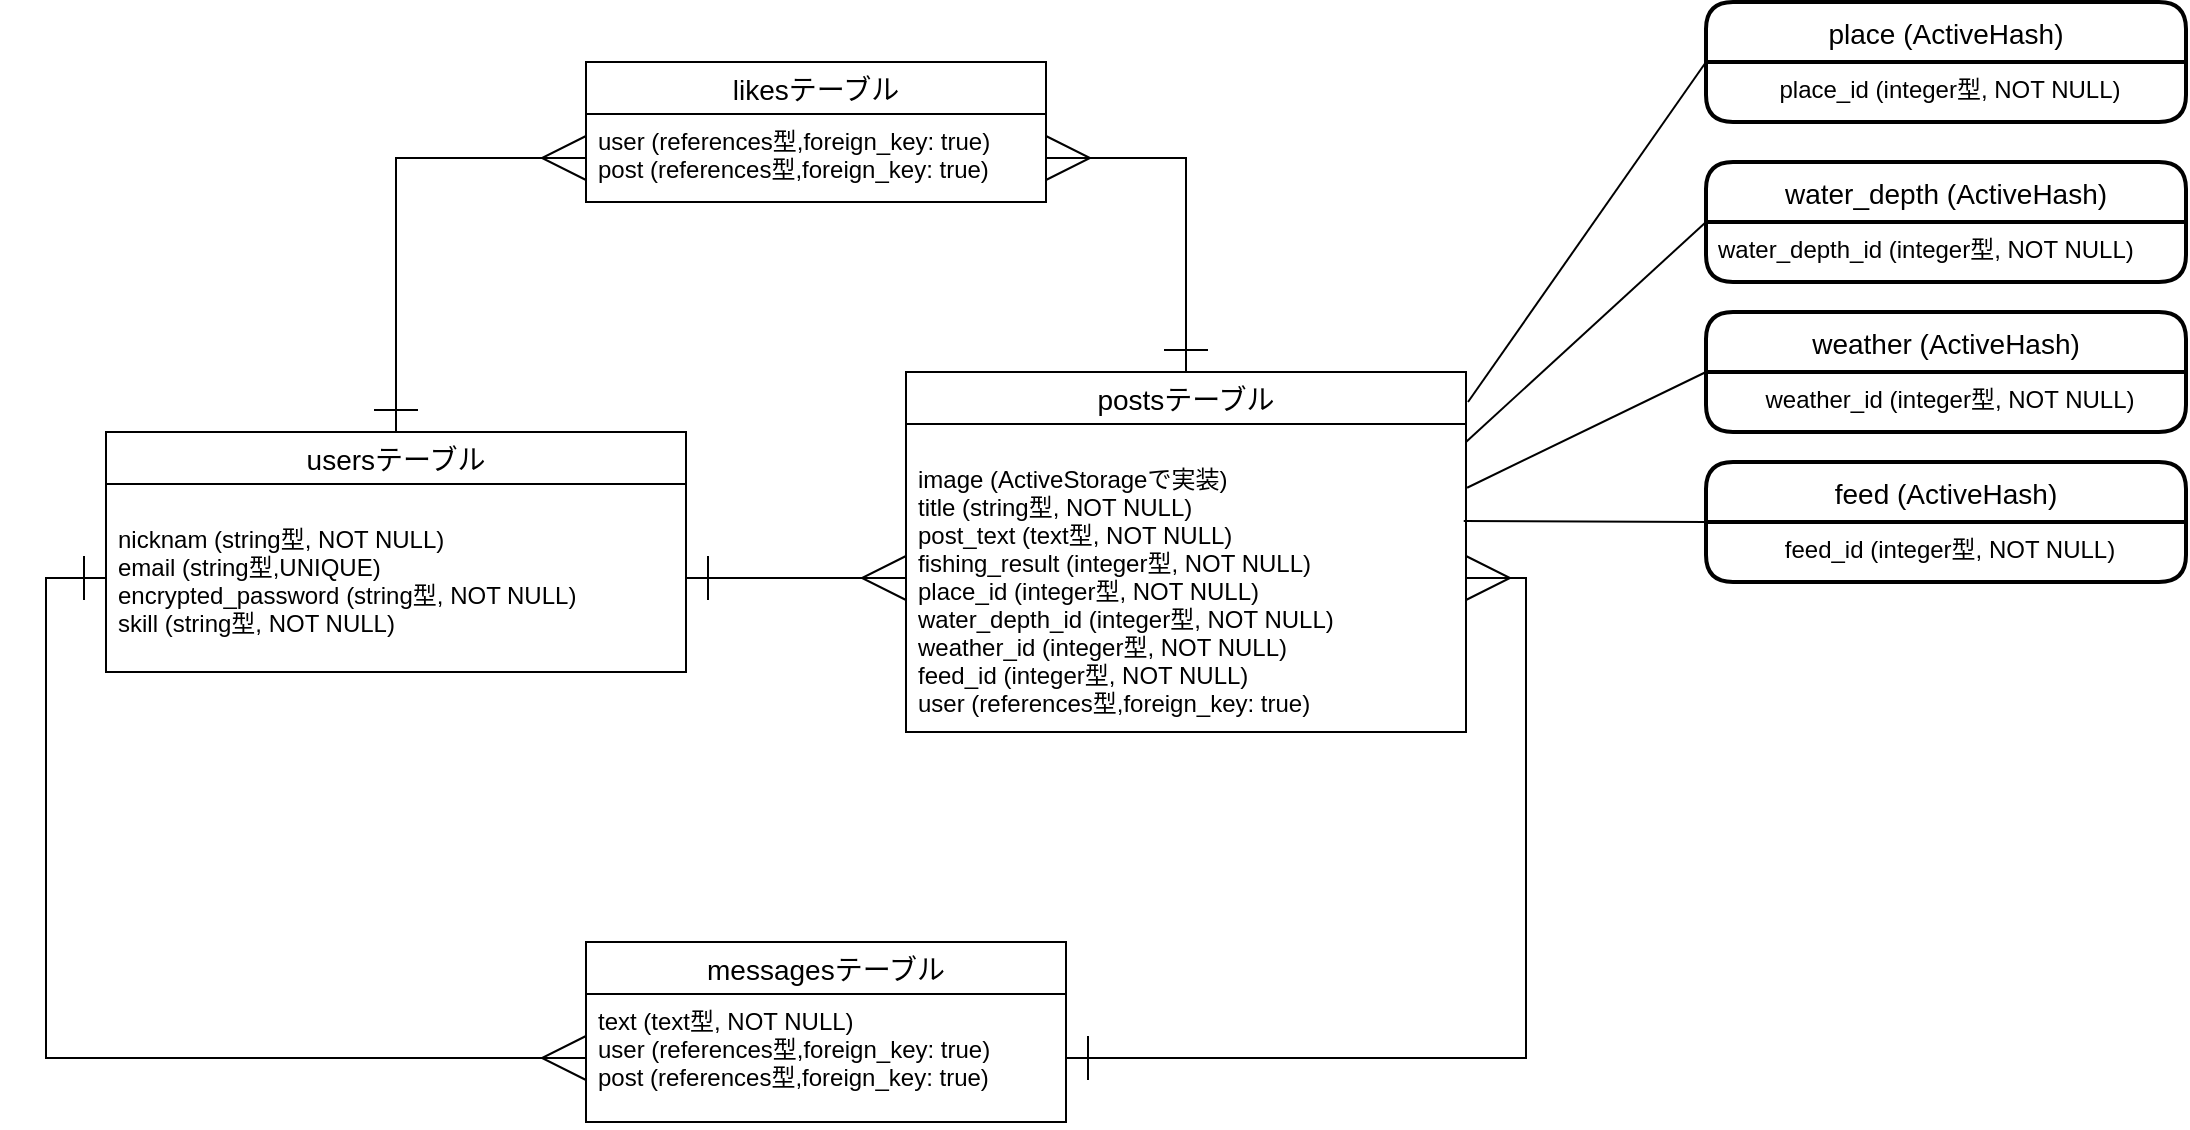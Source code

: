 <mxfile version="14.2.4" type="embed">
    <diagram id="46mhv7yHD3AlVKCPglvL" name="ページ1">
        <mxGraphModel dx="1183" dy="673" grid="0" gridSize="10" guides="1" tooltips="1" connect="1" arrows="1" fold="1" page="0" pageScale="1" pageWidth="1100" pageHeight="850" background="#ffffff" math="0" shadow="0">
            <root>
                <mxCell id="0"/>
                <mxCell id="1" parent="0"/>
                <mxCell id="23" value="usersテーブル" style="swimlane;fontStyle=0;childLayout=stackLayout;horizontal=1;startSize=26;horizontalStack=0;resizeParent=1;resizeParentMax=0;resizeLast=0;collapsible=1;marginBottom=0;align=center;fontSize=14;labelBackgroundColor=#ffffff;fillColor=none;strokeColor=#000000;fontColor=#000000;" parent="1" vertex="1">
                    <mxGeometry x="80" y="225" width="290" height="120" as="geometry">
                        <mxRectangle x="80" y="225" width="116" height="26" as="alternateBounds"/>
                    </mxGeometry>
                </mxCell>
                <mxCell id="24" value="&#10;nicknam (string型, NOT NULL)　&#10;email (string型,UNIQUE)&#10;encrypted_password (string型, NOT NULL)&#10;skill (string型, NOT NULL)" style="text;fillColor=none;spacingLeft=4;spacingRight=4;overflow=hidden;rotatable=0;points=[[0,0.5],[1,0.5]];portConstraint=eastwest;fontSize=12;strokeColor=#000000;fontColor=#000000;" parent="23" vertex="1">
                    <mxGeometry y="26" width="290" height="94" as="geometry"/>
                </mxCell>
                <mxCell id="27" value="postsテーブル" style="swimlane;fontStyle=0;childLayout=stackLayout;horizontal=1;startSize=26;horizontalStack=0;resizeParent=1;resizeParentMax=0;resizeLast=0;collapsible=1;marginBottom=0;align=center;fontSize=14;strokeColor=#000000;fontColor=#000000;labelBorderColor=none;labelBackgroundColor=#ffffff;fillColor=none;" parent="1" vertex="1">
                    <mxGeometry x="480" y="195" width="280" height="180" as="geometry">
                        <mxRectangle x="480" y="185" width="120" height="26" as="alternateBounds"/>
                    </mxGeometry>
                </mxCell>
                <mxCell id="28" value="&#10;image (ActiveStorageで実装)&#10;title (string型, NOT NULL)&#10;post_text (text型, NOT NULL)&#10;fishing_result (integer型, NOT NULL)&#10;place_id (integer型, NOT NULL)&#10;water_depth_id (integer型, NOT NULL)&#10;weather_id (integer型, NOT NULL)&#10;feed_id (integer型, NOT NULL)&#10;user (references型,foreign_key: true)" style="text;fillColor=none;spacingLeft=4;spacingRight=4;overflow=hidden;rotatable=0;points=[[0,0.5],[1,0.5]];portConstraint=eastwest;fontSize=12;strokeColor=#000000;fontColor=#000000;" parent="27" vertex="1">
                    <mxGeometry y="26" width="280" height="154" as="geometry"/>
                </mxCell>
                <mxCell id="29" value="likesテーブル" style="swimlane;fontStyle=0;childLayout=stackLayout;horizontal=1;startSize=26;horizontalStack=0;resizeParent=1;resizeParentMax=0;resizeLast=0;collapsible=1;marginBottom=0;align=center;fontSize=14;strokeColor=#000000;fontColor=#000000;labelBackgroundColor=#ffffff;fillColor=none;swimlaneLine=0;" parent="1" vertex="1">
                    <mxGeometry x="320" y="40" width="230" height="70" as="geometry">
                        <mxRectangle x="320" y="40" width="109" height="26" as="alternateBounds"/>
                    </mxGeometry>
                </mxCell>
                <mxCell id="30" value="user (references型,foreign_key: true)&#10;post (references型,foreign_key: true)" style="text;fillColor=none;spacingLeft=4;spacingRight=4;overflow=hidden;rotatable=0;points=[[0,0.5],[1,0.5]];portConstraint=eastwest;fontSize=12;strokeColor=#000000;fontColor=#000000;" parent="29" vertex="1">
                    <mxGeometry y="26" width="230" height="44" as="geometry"/>
                </mxCell>
                <mxCell id="31" value="messagesテーブル" style="swimlane;fontStyle=0;childLayout=stackLayout;horizontal=1;startSize=26;horizontalStack=0;resizeParent=1;resizeParentMax=0;resizeLast=0;collapsible=1;marginBottom=0;align=center;fontSize=14;strokeColor=#000000;fontColor=#000000;labelBackgroundColor=#ffffff;fillColor=none;" parent="1" vertex="1">
                    <mxGeometry x="320" y="480" width="240" height="90" as="geometry"/>
                </mxCell>
                <mxCell id="32" value="text (text型, NOT NULL)&#10;user (references型,foreign_key: true)&#10;post (references型,foreign_key: true)" style="text;fillColor=none;spacingLeft=4;spacingRight=4;overflow=hidden;rotatable=0;points=[[0,0.5],[1,0.5]];portConstraint=eastwest;fontSize=12;strokeColor=#000000;fontColor=#000000;" parent="31" vertex="1">
                    <mxGeometry y="26" width="240" height="64" as="geometry"/>
                </mxCell>
                <mxCell id="33" style="edgeStyle=orthogonalEdgeStyle;rounded=0;orthogonalLoop=1;jettySize=auto;html=1;exitX=0;exitY=0.5;exitDx=0;exitDy=0;entryX=0.5;entryY=0;entryDx=0;entryDy=0;endArrow=ERone;endFill=0;startArrow=ERmany;startFill=0;endSize=20;startSize=20;strokeColor=#000000;fontColor=#000000;" parent="1" source="30" target="23" edge="1">
                    <mxGeometry relative="1" as="geometry"/>
                </mxCell>
                <mxCell id="34" style="rounded=0;orthogonalLoop=1;jettySize=auto;html=1;exitX=1;exitY=0.5;exitDx=0;exitDy=0;entryX=0.5;entryY=0;entryDx=0;entryDy=0;edgeStyle=orthogonalEdgeStyle;startArrow=ERmany;startFill=0;endArrow=ERone;endFill=0;strokeWidth=1;targetPerimeterSpacing=0;endSize=20;jumpSize=6;startSize=20;strokeColor=#000000;fontColor=#000000;" parent="1" source="30" target="27" edge="1">
                    <mxGeometry relative="1" as="geometry"/>
                </mxCell>
                <mxCell id="35" style="edgeStyle=orthogonalEdgeStyle;rounded=0;orthogonalLoop=1;jettySize=auto;html=1;exitX=1;exitY=0.5;exitDx=0;exitDy=0;entryX=0;entryY=0.5;entryDx=0;entryDy=0;endArrow=ERmany;endFill=0;startArrow=ERone;startFill=0;endSize=20;startSize=20;strokeColor=#000000;fontColor=#000000;" parent="1" source="24" target="28" edge="1">
                    <mxGeometry relative="1" as="geometry"/>
                </mxCell>
                <mxCell id="36" style="edgeStyle=orthogonalEdgeStyle;rounded=0;orthogonalLoop=1;jettySize=auto;html=1;exitX=0;exitY=0.5;exitDx=0;exitDy=0;entryX=0;entryY=0.5;entryDx=0;entryDy=0;startArrow=ERone;startFill=0;endArrow=ERmany;endFill=0;startSize=20;endSize=20;strokeColor=#000000;fontColor=#000000;" parent="1" source="24" target="32" edge="1">
                    <mxGeometry relative="1" as="geometry"/>
                </mxCell>
                <mxCell id="37" style="edgeStyle=orthogonalEdgeStyle;rounded=0;orthogonalLoop=1;jettySize=auto;html=1;exitX=1;exitY=0.5;exitDx=0;exitDy=0;entryX=1;entryY=0.5;entryDx=0;entryDy=0;startArrow=ERone;startFill=0;endArrow=ERmany;endFill=0;endSize=20;startSize=20;strokeColor=#000000;fontColor=#000000;" parent="1" source="32" target="28" edge="1">
                    <mxGeometry relative="1" as="geometry"/>
                </mxCell>
                <mxCell id="38" value="place (ActiveHash)" style="swimlane;childLayout=stackLayout;horizontal=1;startSize=30;horizontalStack=0;rounded=1;fontSize=14;fontStyle=0;strokeWidth=2;resizeParent=0;resizeLast=1;shadow=0;dashed=0;align=center;labelBackgroundColor=#ffffff;fillColor=none;strokeColor=#000000;fontColor=#000000;" vertex="1" parent="1">
                    <mxGeometry x="880" y="10" width="240" height="60" as="geometry">
                        <mxRectangle x="2" y="8" width="62" height="30" as="alternateBounds"/>
                    </mxGeometry>
                </mxCell>
                <mxCell id="39" value="place_id (integer型, NOT NULL)" style="align=center;strokeColor=none;fillColor=none;spacingLeft=4;fontSize=12;verticalAlign=top;resizable=0;rotatable=0;part=1;fontColor=#000000;" vertex="1" parent="38">
                    <mxGeometry y="30" width="240" height="30" as="geometry"/>
                </mxCell>
                <mxCell id="71" style="rounded=0;orthogonalLoop=1;jettySize=auto;html=1;exitX=0;exitY=0.5;exitDx=0;exitDy=0;strokeColor=#000000;fontColor=#000000;endArrow=none;endFill=0;" edge="1" parent="1" source="64">
                    <mxGeometry relative="1" as="geometry">
                        <mxPoint x="760" y="230" as="targetPoint"/>
                    </mxGeometry>
                </mxCell>
                <mxCell id="64" value="water_depth (ActiveHash)" style="swimlane;childLayout=stackLayout;horizontal=1;startSize=30;horizontalStack=0;rounded=1;fontSize=14;fontStyle=0;strokeWidth=2;resizeParent=0;resizeLast=1;shadow=0;dashed=0;align=center;labelBackgroundColor=#ffffff;fillColor=none;strokeColor=#000000;fontColor=#000000;" vertex="1" parent="1">
                    <mxGeometry x="880" y="90" width="240" height="60" as="geometry">
                        <mxRectangle x="2" y="8" width="62" height="30" as="alternateBounds"/>
                    </mxGeometry>
                </mxCell>
                <mxCell id="65" value="water_depth_id (integer型, NOT NULL)" style="align=left;strokeColor=none;fillColor=none;spacingLeft=4;fontSize=12;verticalAlign=top;resizable=0;rotatable=0;part=1;fontColor=#000000;" vertex="1" parent="64">
                    <mxGeometry y="30" width="240" height="30" as="geometry"/>
                </mxCell>
                <mxCell id="66" value="weather (ActiveHash)" style="swimlane;childLayout=stackLayout;horizontal=1;startSize=30;horizontalStack=0;rounded=1;fontSize=14;fontStyle=0;strokeWidth=2;resizeParent=0;resizeLast=1;shadow=0;dashed=0;align=center;labelBackgroundColor=#ffffff;fillColor=none;strokeColor=#000000;fontColor=#000000;" vertex="1" parent="1">
                    <mxGeometry x="880" y="165" width="240" height="60" as="geometry">
                        <mxRectangle x="2" y="8" width="62" height="30" as="alternateBounds"/>
                    </mxGeometry>
                </mxCell>
                <mxCell id="67" value="weather_id (integer型, NOT NULL)" style="align=center;strokeColor=none;fillColor=none;spacingLeft=4;fontSize=12;verticalAlign=top;resizable=0;rotatable=0;part=1;fontColor=#000000;" vertex="1" parent="66">
                    <mxGeometry y="30" width="240" height="30" as="geometry"/>
                </mxCell>
                <mxCell id="73" style="rounded=0;orthogonalLoop=1;jettySize=auto;html=1;exitX=0;exitY=0.5;exitDx=0;exitDy=0;entryX=0.996;entryY=0.315;entryDx=0;entryDy=0;entryPerimeter=0;strokeColor=#000000;fontColor=#000000;endArrow=none;endFill=0;" edge="1" parent="1" source="68" target="28">
                    <mxGeometry relative="1" as="geometry"/>
                </mxCell>
                <mxCell id="68" value="feed (ActiveHash)" style="swimlane;childLayout=stackLayout;horizontal=1;startSize=30;horizontalStack=0;rounded=1;fontSize=14;fontStyle=0;strokeWidth=2;resizeParent=0;resizeLast=1;shadow=0;dashed=0;align=center;labelBackgroundColor=#ffffff;fillColor=none;strokeColor=#000000;fontColor=#000000;" vertex="1" parent="1">
                    <mxGeometry x="880" y="240" width="240" height="60" as="geometry">
                        <mxRectangle x="2" y="8" width="62" height="30" as="alternateBounds"/>
                    </mxGeometry>
                </mxCell>
                <mxCell id="69" value="feed_id (integer型, NOT NULL)" style="align=center;strokeColor=none;fillColor=none;spacingLeft=4;fontSize=12;verticalAlign=top;resizable=0;rotatable=0;part=1;fontColor=#000000;" vertex="1" parent="68">
                    <mxGeometry y="30" width="240" height="30" as="geometry"/>
                </mxCell>
                <mxCell id="70" style="rounded=0;orthogonalLoop=1;jettySize=auto;html=1;exitX=0;exitY=0;exitDx=0;exitDy=0;strokeColor=#000000;fontColor=#000000;endArrow=none;endFill=0;" edge="1" parent="1" source="39">
                    <mxGeometry relative="1" as="geometry">
                        <mxPoint x="761" y="210" as="targetPoint"/>
                    </mxGeometry>
                </mxCell>
                <mxCell id="72" style="rounded=0;orthogonalLoop=1;jettySize=auto;html=1;exitX=0;exitY=0;exitDx=0;exitDy=0;entryX=1.002;entryY=0.207;entryDx=0;entryDy=0;entryPerimeter=0;strokeColor=#000000;fontColor=#000000;endArrow=none;endFill=0;" edge="1" parent="1" source="67" target="28">
                    <mxGeometry relative="1" as="geometry"/>
                </mxCell>
            </root>
        </mxGraphModel>
    </diagram>
</mxfile>